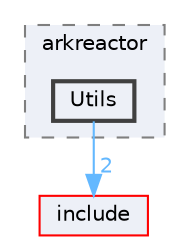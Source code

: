 digraph "/Users/fola/Documents/ArkScript/Ark/src/arkreactor/Utils"
{
 // INTERACTIVE_SVG=YES
 // LATEX_PDF_SIZE
  bgcolor="transparent";
  edge [fontname=Helvetica,fontsize=10,labelfontname=Helvetica,labelfontsize=10];
  node [fontname=Helvetica,fontsize=10,shape=box,height=0.2,width=0.4];
  compound=true
  subgraph clusterdir_e0d450b481c7e7e5abacff9799e54b3d {
    graph [ bgcolor="#edf0f7", pencolor="grey50", label="arkreactor", fontname=Helvetica,fontsize=10 style="filled,dashed", URL="dir_e0d450b481c7e7e5abacff9799e54b3d.html",tooltip=""]
  dir_213f95c67163bc2ccb8cf9c04894ce88 [label="Utils", fillcolor="#edf0f7", color="grey25", style="filled,bold", URL="dir_213f95c67163bc2ccb8cf9c04894ce88.html",tooltip=""];
  }
  dir_d44c64559bbebec7f509842c48db8b23 [label="include", fillcolor="#edf0f7", color="red", style="filled", URL="dir_d44c64559bbebec7f509842c48db8b23.html",tooltip=""];
  dir_213f95c67163bc2ccb8cf9c04894ce88->dir_d44c64559bbebec7f509842c48db8b23 [headlabel="2", labeldistance=1.5 headhref="dir_000031_000014.html" href="dir_000031_000014.html" color="steelblue1" fontcolor="steelblue1"];
}
